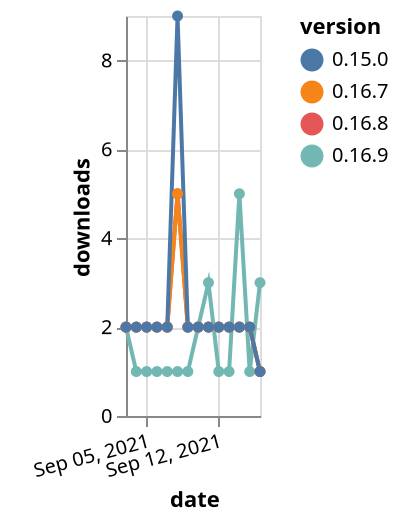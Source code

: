 {"$schema": "https://vega.github.io/schema/vega-lite/v5.json", "description": "A simple bar chart with embedded data.", "data": {"values": [{"date": "2021-09-03", "total": 236, "delta": 2, "version": "0.16.9"}, {"date": "2021-09-04", "total": 237, "delta": 1, "version": "0.16.9"}, {"date": "2021-09-05", "total": 238, "delta": 1, "version": "0.16.9"}, {"date": "2021-09-06", "total": 239, "delta": 1, "version": "0.16.9"}, {"date": "2021-09-07", "total": 240, "delta": 1, "version": "0.16.9"}, {"date": "2021-09-08", "total": 241, "delta": 1, "version": "0.16.9"}, {"date": "2021-09-09", "total": 242, "delta": 1, "version": "0.16.9"}, {"date": "2021-09-10", "total": 244, "delta": 2, "version": "0.16.9"}, {"date": "2021-09-11", "total": 247, "delta": 3, "version": "0.16.9"}, {"date": "2021-09-12", "total": 248, "delta": 1, "version": "0.16.9"}, {"date": "2021-09-13", "total": 249, "delta": 1, "version": "0.16.9"}, {"date": "2021-09-14", "total": 254, "delta": 5, "version": "0.16.9"}, {"date": "2021-09-15", "total": 255, "delta": 1, "version": "0.16.9"}, {"date": "2021-09-16", "total": 258, "delta": 3, "version": "0.16.9"}, {"date": "2021-09-03", "total": 2308, "delta": 2, "version": "0.16.8"}, {"date": "2021-09-04", "total": 2310, "delta": 2, "version": "0.16.8"}, {"date": "2021-09-05", "total": 2312, "delta": 2, "version": "0.16.8"}, {"date": "2021-09-06", "total": 2314, "delta": 2, "version": "0.16.8"}, {"date": "2021-09-07", "total": 2316, "delta": 2, "version": "0.16.8"}, {"date": "2021-09-08", "total": 2321, "delta": 5, "version": "0.16.8"}, {"date": "2021-09-09", "total": 2323, "delta": 2, "version": "0.16.8"}, {"date": "2021-09-10", "total": 2325, "delta": 2, "version": "0.16.8"}, {"date": "2021-09-11", "total": 2327, "delta": 2, "version": "0.16.8"}, {"date": "2021-09-12", "total": 2329, "delta": 2, "version": "0.16.8"}, {"date": "2021-09-13", "total": 2331, "delta": 2, "version": "0.16.8"}, {"date": "2021-09-14", "total": 2333, "delta": 2, "version": "0.16.8"}, {"date": "2021-09-15", "total": 2335, "delta": 2, "version": "0.16.8"}, {"date": "2021-09-16", "total": 2336, "delta": 1, "version": "0.16.8"}, {"date": "2021-09-03", "total": 2453, "delta": 2, "version": "0.16.7"}, {"date": "2021-09-04", "total": 2455, "delta": 2, "version": "0.16.7"}, {"date": "2021-09-05", "total": 2457, "delta": 2, "version": "0.16.7"}, {"date": "2021-09-06", "total": 2459, "delta": 2, "version": "0.16.7"}, {"date": "2021-09-07", "total": 2461, "delta": 2, "version": "0.16.7"}, {"date": "2021-09-08", "total": 2466, "delta": 5, "version": "0.16.7"}, {"date": "2021-09-09", "total": 2468, "delta": 2, "version": "0.16.7"}, {"date": "2021-09-10", "total": 2470, "delta": 2, "version": "0.16.7"}, {"date": "2021-09-11", "total": 2472, "delta": 2, "version": "0.16.7"}, {"date": "2021-09-12", "total": 2474, "delta": 2, "version": "0.16.7"}, {"date": "2021-09-13", "total": 2476, "delta": 2, "version": "0.16.7"}, {"date": "2021-09-14", "total": 2478, "delta": 2, "version": "0.16.7"}, {"date": "2021-09-15", "total": 2480, "delta": 2, "version": "0.16.7"}, {"date": "2021-09-16", "total": 2481, "delta": 1, "version": "0.16.7"}, {"date": "2021-09-03", "total": 4048, "delta": 2, "version": "0.15.0"}, {"date": "2021-09-04", "total": 4050, "delta": 2, "version": "0.15.0"}, {"date": "2021-09-05", "total": 4052, "delta": 2, "version": "0.15.0"}, {"date": "2021-09-06", "total": 4054, "delta": 2, "version": "0.15.0"}, {"date": "2021-09-07", "total": 4056, "delta": 2, "version": "0.15.0"}, {"date": "2021-09-08", "total": 4065, "delta": 9, "version": "0.15.0"}, {"date": "2021-09-09", "total": 4067, "delta": 2, "version": "0.15.0"}, {"date": "2021-09-10", "total": 4069, "delta": 2, "version": "0.15.0"}, {"date": "2021-09-11", "total": 4071, "delta": 2, "version": "0.15.0"}, {"date": "2021-09-12", "total": 4073, "delta": 2, "version": "0.15.0"}, {"date": "2021-09-13", "total": 4075, "delta": 2, "version": "0.15.0"}, {"date": "2021-09-14", "total": 4077, "delta": 2, "version": "0.15.0"}, {"date": "2021-09-15", "total": 4079, "delta": 2, "version": "0.15.0"}, {"date": "2021-09-16", "total": 4080, "delta": 1, "version": "0.15.0"}]}, "width": "container", "mark": {"type": "line", "point": {"filled": true}}, "encoding": {"x": {"field": "date", "type": "temporal", "timeUnit": "yearmonthdate", "title": "date", "axis": {"labelAngle": -15}}, "y": {"field": "delta", "type": "quantitative", "title": "downloads"}, "color": {"field": "version", "type": "nominal"}, "tooltip": {"field": "delta"}}}